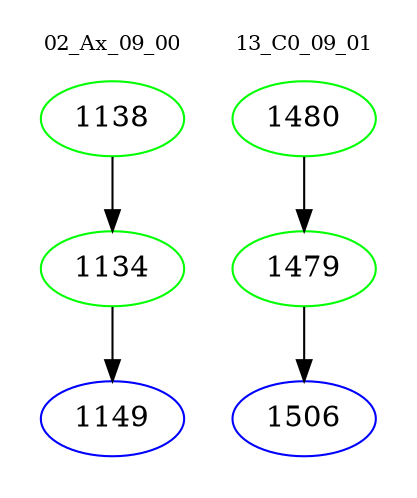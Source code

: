 digraph{
subgraph cluster_0 {
color = white
label = "02_Ax_09_00";
fontsize=10;
T0_1138 [label="1138", color="green"]
T0_1138 -> T0_1134 [color="black"]
T0_1134 [label="1134", color="green"]
T0_1134 -> T0_1149 [color="black"]
T0_1149 [label="1149", color="blue"]
}
subgraph cluster_1 {
color = white
label = "13_C0_09_01";
fontsize=10;
T1_1480 [label="1480", color="green"]
T1_1480 -> T1_1479 [color="black"]
T1_1479 [label="1479", color="green"]
T1_1479 -> T1_1506 [color="black"]
T1_1506 [label="1506", color="blue"]
}
}

